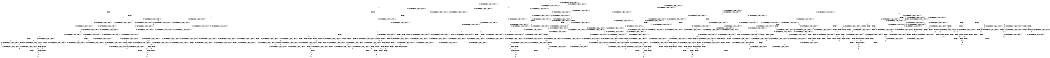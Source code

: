 digraph BCG {
size = "7, 10.5";
center = TRUE;
node [shape = circle];
0 [peripheries = 2];
0 -> 1 [label = "EX !0 !ATOMIC_EXCH_BRANCH (1, +0, FALSE, +0, 1, TRUE) !{0, 1, 2}"];
0 -> 2 [label = "EX !2 !ATOMIC_EXCH_BRANCH (1, +1, TRUE, +0, 2, TRUE) !{0, 1, 2}"];
0 -> 3 [label = "EX !1 !ATOMIC_EXCH_BRANCH (2, +1, TRUE, +0, 2, TRUE) !{0, 1, 2}"];
0 -> 4 [label = "EX !0 !ATOMIC_EXCH_BRANCH (1, +0, FALSE, +0, 1, TRUE) !{0, 1, 2}"];
1 -> 1 [label = "EX !0 !ATOMIC_EXCH_BRANCH (1, +0, FALSE, +0, 1, TRUE) !{0, 1, 2}"];
1 -> 5 [label = "EX !2 !ATOMIC_EXCH_BRANCH (1, +1, TRUE, +0, 2, TRUE) !{0, 1, 2}"];
1 -> 6 [label = "EX !1 !ATOMIC_EXCH_BRANCH (2, +1, TRUE, +0, 2, TRUE) !{0, 1, 2}"];
1 -> 4 [label = "EX !0 !ATOMIC_EXCH_BRANCH (1, +0, FALSE, +0, 1, TRUE) !{0, 1, 2}"];
2 -> 7 [label = "EX !0 !ATOMIC_EXCH_BRANCH (1, +0, FALSE, +0, 1, FALSE) !{0, 1, 2}"];
2 -> 8 [label = "EX !1 !ATOMIC_EXCH_BRANCH (2, +1, TRUE, +0, 2, TRUE) !{0, 1, 2}"];
2 -> 9 [label = "TERMINATE !2"];
2 -> 10 [label = "EX !0 !ATOMIC_EXCH_BRANCH (1, +0, FALSE, +0, 1, FALSE) !{0, 1, 2}"];
3 -> 11 [label = "EX !0 !ATOMIC_EXCH_BRANCH (1, +0, FALSE, +0, 1, TRUE) !{0, 1, 2}"];
3 -> 12 [label = "EX !2 !ATOMIC_EXCH_BRANCH (1, +1, TRUE, +0, 2, TRUE) !{0, 1, 2}"];
3 -> 13 [label = "TERMINATE !1"];
3 -> 14 [label = "EX !0 !ATOMIC_EXCH_BRANCH (1, +0, FALSE, +0, 1, TRUE) !{0, 1, 2}"];
4 -> 15 [label = "EX !1 !ATOMIC_EXCH_BRANCH (2, +1, TRUE, +0, 2, TRUE) !{0, 1, 2}"];
4 -> 4 [label = "EX !0 !ATOMIC_EXCH_BRANCH (1, +0, FALSE, +0, 1, TRUE) !{0, 1, 2}"];
4 -> 16 [label = "EX !2 !ATOMIC_EXCH_BRANCH (1, +1, TRUE, +0, 2, TRUE) !{0, 1, 2}"];
4 -> 17 [label = "EX !1 !ATOMIC_EXCH_BRANCH (2, +1, TRUE, +0, 2, TRUE) !{0, 1, 2}"];
5 -> 7 [label = "EX !0 !ATOMIC_EXCH_BRANCH (1, +0, FALSE, +0, 1, FALSE) !{0, 1, 2}"];
5 -> 18 [label = "EX !1 !ATOMIC_EXCH_BRANCH (2, +1, TRUE, +0, 2, TRUE) !{0, 1, 2}"];
5 -> 19 [label = "TERMINATE !2"];
5 -> 10 [label = "EX !0 !ATOMIC_EXCH_BRANCH (1, +0, FALSE, +0, 1, FALSE) !{0, 1, 2}"];
6 -> 11 [label = "EX !0 !ATOMIC_EXCH_BRANCH (1, +0, FALSE, +0, 1, TRUE) !{0, 1, 2}"];
6 -> 20 [label = "EX !2 !ATOMIC_EXCH_BRANCH (1, +1, TRUE, +0, 2, TRUE) !{0, 1, 2}"];
6 -> 21 [label = "TERMINATE !1"];
6 -> 14 [label = "EX !0 !ATOMIC_EXCH_BRANCH (1, +0, FALSE, +0, 1, TRUE) !{0, 1, 2}"];
7 -> 22 [label = "EX !0 !ATOMIC_EXCH_BRANCH (2, +0, FALSE, +0, 1, TRUE) !{0, 1, 2}"];
7 -> 23 [label = "EX !1 !ATOMIC_EXCH_BRANCH (2, +1, TRUE, +0, 2, TRUE) !{0, 1, 2}"];
7 -> 24 [label = "TERMINATE !2"];
7 -> 25 [label = "EX !0 !ATOMIC_EXCH_BRANCH (2, +0, FALSE, +0, 1, TRUE) !{0, 1, 2}"];
8 -> 26 [label = "EX !0 !ATOMIC_EXCH_BRANCH (1, +0, FALSE, +0, 1, FALSE) !{0, 1, 2}"];
8 -> 27 [label = "TERMINATE !2"];
8 -> 28 [label = "TERMINATE !1"];
8 -> 29 [label = "EX !0 !ATOMIC_EXCH_BRANCH (1, +0, FALSE, +0, 1, FALSE) !{0, 1, 2}"];
9 -> 30 [label = "EX !0 !ATOMIC_EXCH_BRANCH (1, +0, FALSE, +0, 1, FALSE) !{0, 1}"];
9 -> 31 [label = "EX !1 !ATOMIC_EXCH_BRANCH (2, +1, TRUE, +0, 2, TRUE) !{0, 1}"];
9 -> 32 [label = "EX !0 !ATOMIC_EXCH_BRANCH (1, +0, FALSE, +0, 1, FALSE) !{0, 1}"];
10 -> 33 [label = "EX !1 !ATOMIC_EXCH_BRANCH (2, +1, TRUE, +0, 2, TRUE) !{0, 1, 2}"];
10 -> 25 [label = "EX !0 !ATOMIC_EXCH_BRANCH (2, +0, FALSE, +0, 1, TRUE) !{0, 1, 2}"];
10 -> 34 [label = "EX !1 !ATOMIC_EXCH_BRANCH (2, +1, TRUE, +0, 2, TRUE) !{0, 1, 2}"];
10 -> 35 [label = "TERMINATE !2"];
11 -> 11 [label = "EX !0 !ATOMIC_EXCH_BRANCH (1, +0, FALSE, +0, 1, TRUE) !{0, 1, 2}"];
11 -> 20 [label = "EX !2 !ATOMIC_EXCH_BRANCH (1, +1, TRUE, +0, 2, TRUE) !{0, 1, 2}"];
11 -> 21 [label = "TERMINATE !1"];
11 -> 14 [label = "EX !0 !ATOMIC_EXCH_BRANCH (1, +0, FALSE, +0, 1, TRUE) !{0, 1, 2}"];
12 -> 26 [label = "EX !0 !ATOMIC_EXCH_BRANCH (1, +0, FALSE, +0, 1, FALSE) !{0, 1, 2}"];
12 -> 27 [label = "TERMINATE !2"];
12 -> 28 [label = "TERMINATE !1"];
12 -> 29 [label = "EX !0 !ATOMIC_EXCH_BRANCH (1, +0, FALSE, +0, 1, FALSE) !{0, 1, 2}"];
13 -> 36 [label = "EX !0 !ATOMIC_EXCH_BRANCH (1, +0, FALSE, +0, 1, TRUE) !{0, 2}"];
13 -> 37 [label = "EX !2 !ATOMIC_EXCH_BRANCH (1, +1, TRUE, +0, 2, TRUE) !{0, 2}"];
13 -> 38 [label = "EX !0 !ATOMIC_EXCH_BRANCH (1, +0, FALSE, +0, 1, TRUE) !{0, 2}"];
14 -> 14 [label = "EX !0 !ATOMIC_EXCH_BRANCH (1, +0, FALSE, +0, 1, TRUE) !{0, 1, 2}"];
14 -> 39 [label = "EX !2 !ATOMIC_EXCH_BRANCH (1, +1, TRUE, +0, 2, TRUE) !{0, 1, 2}"];
14 -> 40 [label = "TERMINATE !1"];
15 -> 41 [label = "EX !2 !ATOMIC_EXCH_BRANCH (1, +1, TRUE, +0, 2, TRUE) !{0, 1, 2}"];
15 -> 42 [label = "EX !0 !ATOMIC_EXCH_BRANCH (1, +0, FALSE, +0, 1, TRUE) !{0, 1, 2}"];
15 -> 43 [label = "EX !2 !ATOMIC_EXCH_BRANCH (1, +1, TRUE, +0, 2, TRUE) !{0, 1, 2}"];
15 -> 44 [label = "TERMINATE !1"];
16 -> 45 [label = "EX !1 !ATOMIC_EXCH_BRANCH (2, +1, TRUE, +0, 2, TRUE) !{0, 1, 2}"];
16 -> 10 [label = "EX !0 !ATOMIC_EXCH_BRANCH (1, +0, FALSE, +0, 1, FALSE) !{0, 1, 2}"];
16 -> 46 [label = "EX !1 !ATOMIC_EXCH_BRANCH (2, +1, TRUE, +0, 2, TRUE) !{0, 1, 2}"];
16 -> 47 [label = "TERMINATE !2"];
17 -> 14 [label = "EX !0 !ATOMIC_EXCH_BRANCH (1, +0, FALSE, +0, 1, TRUE) !{0, 1, 2}"];
17 -> 39 [label = "EX !2 !ATOMIC_EXCH_BRANCH (1, +1, TRUE, +0, 2, TRUE) !{0, 1, 2}"];
17 -> 40 [label = "TERMINATE !1"];
18 -> 26 [label = "EX !0 !ATOMIC_EXCH_BRANCH (1, +0, FALSE, +0, 1, FALSE) !{0, 1, 2}"];
18 -> 48 [label = "TERMINATE !2"];
18 -> 49 [label = "TERMINATE !1"];
18 -> 29 [label = "EX !0 !ATOMIC_EXCH_BRANCH (1, +0, FALSE, +0, 1, FALSE) !{0, 1, 2}"];
19 -> 30 [label = "EX !0 !ATOMIC_EXCH_BRANCH (1, +0, FALSE, +0, 1, FALSE) !{0, 1}"];
19 -> 50 [label = "EX !1 !ATOMIC_EXCH_BRANCH (2, +1, TRUE, +0, 2, TRUE) !{0, 1}"];
19 -> 32 [label = "EX !0 !ATOMIC_EXCH_BRANCH (1, +0, FALSE, +0, 1, FALSE) !{0, 1}"];
20 -> 26 [label = "EX !0 !ATOMIC_EXCH_BRANCH (1, +0, FALSE, +0, 1, FALSE) !{0, 1, 2}"];
20 -> 48 [label = "TERMINATE !2"];
20 -> 49 [label = "TERMINATE !1"];
20 -> 29 [label = "EX !0 !ATOMIC_EXCH_BRANCH (1, +0, FALSE, +0, 1, FALSE) !{0, 1, 2}"];
21 -> 36 [label = "EX !0 !ATOMIC_EXCH_BRANCH (1, +0, FALSE, +0, 1, TRUE) !{0, 2}"];
21 -> 51 [label = "EX !2 !ATOMIC_EXCH_BRANCH (1, +1, TRUE, +0, 2, TRUE) !{0, 2}"];
21 -> 38 [label = "EX !0 !ATOMIC_EXCH_BRANCH (1, +0, FALSE, +0, 1, TRUE) !{0, 2}"];
22 -> 7 [label = "EX !0 !ATOMIC_EXCH_BRANCH (1, +0, FALSE, +0, 1, FALSE) !{0, 1, 2}"];
22 -> 18 [label = "EX !1 !ATOMIC_EXCH_BRANCH (2, +1, TRUE, +0, 2, TRUE) !{0, 1, 2}"];
22 -> 19 [label = "TERMINATE !2"];
22 -> 10 [label = "EX !0 !ATOMIC_EXCH_BRANCH (1, +0, FALSE, +0, 1, FALSE) !{0, 1, 2}"];
23 -> 52 [label = "EX !0 !ATOMIC_EXCH_BRANCH (2, +0, FALSE, +0, 1, FALSE) !{0, 1, 2}"];
23 -> 53 [label = "TERMINATE !2"];
23 -> 54 [label = "TERMINATE !1"];
23 -> 55 [label = "EX !0 !ATOMIC_EXCH_BRANCH (2, +0, FALSE, +0, 1, FALSE) !{0, 1, 2}"];
24 -> 56 [label = "EX !0 !ATOMIC_EXCH_BRANCH (2, +0, FALSE, +0, 1, TRUE) !{0, 1}"];
24 -> 57 [label = "EX !1 !ATOMIC_EXCH_BRANCH (2, +1, TRUE, +0, 2, TRUE) !{0, 1}"];
24 -> 58 [label = "EX !0 !ATOMIC_EXCH_BRANCH (2, +0, FALSE, +0, 1, TRUE) !{0, 1}"];
25 -> 45 [label = "EX !1 !ATOMIC_EXCH_BRANCH (2, +1, TRUE, +0, 2, TRUE) !{0, 1, 2}"];
25 -> 10 [label = "EX !0 !ATOMIC_EXCH_BRANCH (1, +0, FALSE, +0, 1, FALSE) !{0, 1, 2}"];
25 -> 46 [label = "EX !1 !ATOMIC_EXCH_BRANCH (2, +1, TRUE, +0, 2, TRUE) !{0, 1, 2}"];
25 -> 47 [label = "TERMINATE !2"];
26 -> 52 [label = "EX !0 !ATOMIC_EXCH_BRANCH (2, +0, FALSE, +0, 1, FALSE) !{0, 1, 2}"];
26 -> 53 [label = "TERMINATE !2"];
26 -> 54 [label = "TERMINATE !1"];
26 -> 55 [label = "EX !0 !ATOMIC_EXCH_BRANCH (2, +0, FALSE, +0, 1, FALSE) !{0, 1, 2}"];
27 -> 59 [label = "EX !0 !ATOMIC_EXCH_BRANCH (1, +0, FALSE, +0, 1, FALSE) !{0, 1}"];
27 -> 60 [label = "TERMINATE !1"];
27 -> 61 [label = "EX !0 !ATOMIC_EXCH_BRANCH (1, +0, FALSE, +0, 1, FALSE) !{0, 1}"];
28 -> 62 [label = "EX !0 !ATOMIC_EXCH_BRANCH (1, +0, FALSE, +0, 1, FALSE) !{0, 2}"];
28 -> 60 [label = "TERMINATE !2"];
28 -> 63 [label = "EX !0 !ATOMIC_EXCH_BRANCH (1, +0, FALSE, +0, 1, FALSE) !{0, 2}"];
29 -> 55 [label = "EX !0 !ATOMIC_EXCH_BRANCH (2, +0, FALSE, +0, 1, FALSE) !{0, 1, 2}"];
29 -> 64 [label = "TERMINATE !2"];
29 -> 65 [label = "TERMINATE !1"];
30 -> 56 [label = "EX !0 !ATOMIC_EXCH_BRANCH (2, +0, FALSE, +0, 1, TRUE) !{0, 1}"];
30 -> 57 [label = "EX !1 !ATOMIC_EXCH_BRANCH (2, +1, TRUE, +0, 2, TRUE) !{0, 1}"];
30 -> 58 [label = "EX !0 !ATOMIC_EXCH_BRANCH (2, +0, FALSE, +0, 1, TRUE) !{0, 1}"];
31 -> 59 [label = "EX !0 !ATOMIC_EXCH_BRANCH (1, +0, FALSE, +0, 1, FALSE) !{0, 1}"];
31 -> 60 [label = "TERMINATE !1"];
31 -> 61 [label = "EX !0 !ATOMIC_EXCH_BRANCH (1, +0, FALSE, +0, 1, FALSE) !{0, 1}"];
32 -> 66 [label = "EX !1 !ATOMIC_EXCH_BRANCH (2, +1, TRUE, +0, 2, TRUE) !{0, 1}"];
32 -> 58 [label = "EX !0 !ATOMIC_EXCH_BRANCH (2, +0, FALSE, +0, 1, TRUE) !{0, 1}"];
32 -> 67 [label = "EX !1 !ATOMIC_EXCH_BRANCH (2, +1, TRUE, +0, 2, TRUE) !{0, 1}"];
33 -> 68 [label = "EX !0 !ATOMIC_EXCH_BRANCH (2, +0, FALSE, +0, 1, FALSE) !{0, 1, 2}"];
33 -> 69 [label = "TERMINATE !2"];
33 -> 70 [label = "TERMINATE !1"];
34 -> 55 [label = "EX !0 !ATOMIC_EXCH_BRANCH (2, +0, FALSE, +0, 1, FALSE) !{0, 1, 2}"];
34 -> 64 [label = "TERMINATE !2"];
34 -> 65 [label = "TERMINATE !1"];
35 -> 71 [label = "EX !0 !ATOMIC_EXCH_BRANCH (2, +0, FALSE, +0, 1, TRUE) !{0, 1}"];
35 -> 72 [label = "EX !1 !ATOMIC_EXCH_BRANCH (2, +1, TRUE, +0, 2, TRUE) !{0, 1}"];
36 -> 36 [label = "EX !0 !ATOMIC_EXCH_BRANCH (1, +0, FALSE, +0, 1, TRUE) !{0, 2}"];
36 -> 51 [label = "EX !2 !ATOMIC_EXCH_BRANCH (1, +1, TRUE, +0, 2, TRUE) !{0, 2}"];
36 -> 38 [label = "EX !0 !ATOMIC_EXCH_BRANCH (1, +0, FALSE, +0, 1, TRUE) !{0, 2}"];
37 -> 62 [label = "EX !0 !ATOMIC_EXCH_BRANCH (1, +0, FALSE, +0, 1, FALSE) !{0, 2}"];
37 -> 60 [label = "TERMINATE !2"];
37 -> 63 [label = "EX !0 !ATOMIC_EXCH_BRANCH (1, +0, FALSE, +0, 1, FALSE) !{0, 2}"];
38 -> 73 [label = "EX !2 !ATOMIC_EXCH_BRANCH (1, +1, TRUE, +0, 2, TRUE) !{0, 2}"];
38 -> 38 [label = "EX !0 !ATOMIC_EXCH_BRANCH (1, +0, FALSE, +0, 1, TRUE) !{0, 2}"];
38 -> 74 [label = "EX !2 !ATOMIC_EXCH_BRANCH (1, +1, TRUE, +0, 2, TRUE) !{0, 2}"];
39 -> 29 [label = "EX !0 !ATOMIC_EXCH_BRANCH (1, +0, FALSE, +0, 1, FALSE) !{0, 1, 2}"];
39 -> 75 [label = "TERMINATE !2"];
39 -> 76 [label = "TERMINATE !1"];
40 -> 77 [label = "EX !0 !ATOMIC_EXCH_BRANCH (1, +0, FALSE, +0, 1, TRUE) !{0, 2}"];
40 -> 78 [label = "EX !2 !ATOMIC_EXCH_BRANCH (1, +1, TRUE, +0, 2, TRUE) !{0, 2}"];
41 -> 79 [label = "EX !0 !ATOMIC_EXCH_BRANCH (1, +0, FALSE, +0, 1, FALSE) !{0, 1, 2}"];
41 -> 80 [label = "TERMINATE !2"];
41 -> 81 [label = "TERMINATE !1"];
41 -> 29 [label = "EX !0 !ATOMIC_EXCH_BRANCH (1, +0, FALSE, +0, 1, FALSE) !{0, 1, 2}"];
42 -> 41 [label = "EX !2 !ATOMIC_EXCH_BRANCH (1, +1, TRUE, +0, 2, TRUE) !{0, 1, 2}"];
42 -> 42 [label = "EX !0 !ATOMIC_EXCH_BRANCH (1, +0, FALSE, +0, 1, TRUE) !{0, 1, 2}"];
42 -> 43 [label = "EX !2 !ATOMIC_EXCH_BRANCH (1, +1, TRUE, +0, 2, TRUE) !{0, 1, 2}"];
42 -> 44 [label = "TERMINATE !1"];
43 -> 82 [label = "EX !0 !ATOMIC_EXCH_BRANCH (1, +0, FALSE, +0, 1, FALSE) !{0, 1, 2}"];
43 -> 83 [label = "TERMINATE !2"];
43 -> 84 [label = "TERMINATE !1"];
44 -> 85 [label = "EX !0 !ATOMIC_EXCH_BRANCH (1, +0, FALSE, +0, 1, TRUE) !{0, 2}"];
44 -> 86 [label = "EX !2 !ATOMIC_EXCH_BRANCH (1, +1, TRUE, +0, 2, TRUE) !{0, 2}"];
45 -> 82 [label = "EX !0 !ATOMIC_EXCH_BRANCH (1, +0, FALSE, +0, 1, FALSE) !{0, 1, 2}"];
45 -> 83 [label = "TERMINATE !2"];
45 -> 84 [label = "TERMINATE !1"];
46 -> 29 [label = "EX !0 !ATOMIC_EXCH_BRANCH (1, +0, FALSE, +0, 1, FALSE) !{0, 1, 2}"];
46 -> 75 [label = "TERMINATE !2"];
46 -> 76 [label = "TERMINATE !1"];
47 -> 87 [label = "EX !0 !ATOMIC_EXCH_BRANCH (1, +0, FALSE, +0, 1, FALSE) !{0, 1}"];
47 -> 88 [label = "EX !1 !ATOMIC_EXCH_BRANCH (2, +1, TRUE, +0, 2, TRUE) !{0, 1}"];
48 -> 59 [label = "EX !0 !ATOMIC_EXCH_BRANCH (1, +0, FALSE, +0, 1, FALSE) !{0, 1}"];
48 -> 89 [label = "TERMINATE !1"];
48 -> 61 [label = "EX !0 !ATOMIC_EXCH_BRANCH (1, +0, FALSE, +0, 1, FALSE) !{0, 1}"];
49 -> 62 [label = "EX !0 !ATOMIC_EXCH_BRANCH (1, +0, FALSE, +0, 1, FALSE) !{0, 2}"];
49 -> 89 [label = "TERMINATE !2"];
49 -> 63 [label = "EX !0 !ATOMIC_EXCH_BRANCH (1, +0, FALSE, +0, 1, FALSE) !{0, 2}"];
50 -> 59 [label = "EX !0 !ATOMIC_EXCH_BRANCH (1, +0, FALSE, +0, 1, FALSE) !{0, 1}"];
50 -> 89 [label = "TERMINATE !1"];
50 -> 61 [label = "EX !0 !ATOMIC_EXCH_BRANCH (1, +0, FALSE, +0, 1, FALSE) !{0, 1}"];
51 -> 62 [label = "EX !0 !ATOMIC_EXCH_BRANCH (1, +0, FALSE, +0, 1, FALSE) !{0, 2}"];
51 -> 89 [label = "TERMINATE !2"];
51 -> 63 [label = "EX !0 !ATOMIC_EXCH_BRANCH (1, +0, FALSE, +0, 1, FALSE) !{0, 2}"];
52 -> 90 [label = "TERMINATE !0"];
52 -> 91 [label = "TERMINATE !2"];
52 -> 92 [label = "TERMINATE !1"];
53 -> 93 [label = "EX !0 !ATOMIC_EXCH_BRANCH (2, +0, FALSE, +0, 1, FALSE) !{0, 1}"];
53 -> 94 [label = "TERMINATE !1"];
53 -> 95 [label = "EX !0 !ATOMIC_EXCH_BRANCH (2, +0, FALSE, +0, 1, FALSE) !{0, 1}"];
54 -> 96 [label = "EX !0 !ATOMIC_EXCH_BRANCH (2, +0, FALSE, +0, 1, FALSE) !{0, 2}"];
54 -> 94 [label = "TERMINATE !2"];
54 -> 97 [label = "EX !0 !ATOMIC_EXCH_BRANCH (2, +0, FALSE, +0, 1, FALSE) !{0, 2}"];
55 -> 98 [label = "TERMINATE !0"];
55 -> 99 [label = "TERMINATE !2"];
55 -> 100 [label = "TERMINATE !1"];
56 -> 30 [label = "EX !0 !ATOMIC_EXCH_BRANCH (1, +0, FALSE, +0, 1, FALSE) !{0, 1}"];
56 -> 50 [label = "EX !1 !ATOMIC_EXCH_BRANCH (2, +1, TRUE, +0, 2, TRUE) !{0, 1}"];
56 -> 32 [label = "EX !0 !ATOMIC_EXCH_BRANCH (1, +0, FALSE, +0, 1, FALSE) !{0, 1}"];
57 -> 93 [label = "EX !0 !ATOMIC_EXCH_BRANCH (2, +0, FALSE, +0, 1, FALSE) !{0, 1}"];
57 -> 94 [label = "TERMINATE !1"];
57 -> 95 [label = "EX !0 !ATOMIC_EXCH_BRANCH (2, +0, FALSE, +0, 1, FALSE) !{0, 1}"];
58 -> 101 [label = "EX !1 !ATOMIC_EXCH_BRANCH (2, +1, TRUE, +0, 2, TRUE) !{0, 1}"];
58 -> 32 [label = "EX !0 !ATOMIC_EXCH_BRANCH (1, +0, FALSE, +0, 1, FALSE) !{0, 1}"];
58 -> 102 [label = "EX !1 !ATOMIC_EXCH_BRANCH (2, +1, TRUE, +0, 2, TRUE) !{0, 1}"];
59 -> 93 [label = "EX !0 !ATOMIC_EXCH_BRANCH (2, +0, FALSE, +0, 1, FALSE) !{0, 1}"];
59 -> 94 [label = "TERMINATE !1"];
59 -> 95 [label = "EX !0 !ATOMIC_EXCH_BRANCH (2, +0, FALSE, +0, 1, FALSE) !{0, 1}"];
60 -> 103 [label = "EX !0 !ATOMIC_EXCH_BRANCH (1, +0, FALSE, +0, 1, FALSE) !{0}"];
60 -> 104 [label = "EX !0 !ATOMIC_EXCH_BRANCH (1, +0, FALSE, +0, 1, FALSE) !{0}"];
61 -> 95 [label = "EX !0 !ATOMIC_EXCH_BRANCH (2, +0, FALSE, +0, 1, FALSE) !{0, 1}"];
61 -> 105 [label = "TERMINATE !1"];
62 -> 96 [label = "EX !0 !ATOMIC_EXCH_BRANCH (2, +0, FALSE, +0, 1, FALSE) !{0, 2}"];
62 -> 94 [label = "TERMINATE !2"];
62 -> 97 [label = "EX !0 !ATOMIC_EXCH_BRANCH (2, +0, FALSE, +0, 1, FALSE) !{0, 2}"];
63 -> 97 [label = "EX !0 !ATOMIC_EXCH_BRANCH (2, +0, FALSE, +0, 1, FALSE) !{0, 2}"];
63 -> 106 [label = "TERMINATE !2"];
64 -> 107 [label = "EX !0 !ATOMIC_EXCH_BRANCH (2, +0, FALSE, +0, 1, FALSE) !{0, 1}"];
64 -> 108 [label = "TERMINATE !1"];
65 -> 109 [label = "EX !0 !ATOMIC_EXCH_BRANCH (2, +0, FALSE, +0, 1, FALSE) !{0, 2}"];
65 -> 108 [label = "TERMINATE !2"];
66 -> 110 [label = "EX !0 !ATOMIC_EXCH_BRANCH (2, +0, FALSE, +0, 1, FALSE) !{0, 1}"];
66 -> 111 [label = "TERMINATE !1"];
66 -> 95 [label = "EX !0 !ATOMIC_EXCH_BRANCH (2, +0, FALSE, +0, 1, FALSE) !{0, 1}"];
67 -> 95 [label = "EX !0 !ATOMIC_EXCH_BRANCH (2, +0, FALSE, +0, 1, FALSE) !{0, 1}"];
67 -> 105 [label = "TERMINATE !1"];
68 -> 112 [label = "TERMINATE !0"];
68 -> 113 [label = "TERMINATE !2"];
68 -> 114 [label = "TERMINATE !1"];
69 -> 115 [label = "EX !0 !ATOMIC_EXCH_BRANCH (2, +0, FALSE, +0, 1, FALSE) !{0, 1}"];
69 -> 116 [label = "TERMINATE !1"];
70 -> 117 [label = "EX !0 !ATOMIC_EXCH_BRANCH (2, +0, FALSE, +0, 1, FALSE) !{0, 2}"];
70 -> 116 [label = "TERMINATE !2"];
71 -> 87 [label = "EX !0 !ATOMIC_EXCH_BRANCH (1, +0, FALSE, +0, 1, FALSE) !{0, 1}"];
71 -> 88 [label = "EX !1 !ATOMIC_EXCH_BRANCH (2, +1, TRUE, +0, 2, TRUE) !{0, 1}"];
72 -> 107 [label = "EX !0 !ATOMIC_EXCH_BRANCH (2, +0, FALSE, +0, 1, FALSE) !{0, 1}"];
72 -> 108 [label = "TERMINATE !1"];
73 -> 118 [label = "EX !0 !ATOMIC_EXCH_BRANCH (1, +0, FALSE, +0, 1, FALSE) !{0, 2}"];
73 -> 119 [label = "TERMINATE !2"];
73 -> 63 [label = "EX !0 !ATOMIC_EXCH_BRANCH (1, +0, FALSE, +0, 1, FALSE) !{0, 2}"];
74 -> 63 [label = "EX !0 !ATOMIC_EXCH_BRANCH (1, +0, FALSE, +0, 1, FALSE) !{0, 2}"];
74 -> 120 [label = "TERMINATE !2"];
75 -> 121 [label = "EX !0 !ATOMIC_EXCH_BRANCH (1, +0, FALSE, +0, 1, FALSE) !{0, 1}"];
75 -> 122 [label = "TERMINATE !1"];
76 -> 123 [label = "EX !0 !ATOMIC_EXCH_BRANCH (1, +0, FALSE, +0, 1, FALSE) !{0, 2}"];
76 -> 122 [label = "TERMINATE !2"];
77 -> 77 [label = "EX !0 !ATOMIC_EXCH_BRANCH (1, +0, FALSE, +0, 1, TRUE) !{0, 2}"];
77 -> 78 [label = "EX !2 !ATOMIC_EXCH_BRANCH (1, +1, TRUE, +0, 2, TRUE) !{0, 2}"];
78 -> 123 [label = "EX !0 !ATOMIC_EXCH_BRANCH (1, +0, FALSE, +0, 1, FALSE) !{0, 2}"];
78 -> 122 [label = "TERMINATE !2"];
79 -> 124 [label = "EX !0 !ATOMIC_EXCH_BRANCH (2, +0, FALSE, +0, 1, FALSE) !{0, 1, 2}"];
79 -> 125 [label = "TERMINATE !2"];
79 -> 126 [label = "TERMINATE !1"];
79 -> 55 [label = "EX !0 !ATOMIC_EXCH_BRANCH (2, +0, FALSE, +0, 1, FALSE) !{0, 1, 2}"];
80 -> 127 [label = "EX !0 !ATOMIC_EXCH_BRANCH (1, +0, FALSE, +0, 1, FALSE) !{0, 1}"];
80 -> 128 [label = "TERMINATE !1"];
81 -> 129 [label = "EX !0 !ATOMIC_EXCH_BRANCH (1, +0, FALSE, +0, 1, FALSE) !{0, 2}"];
81 -> 128 [label = "TERMINATE !2"];
82 -> 68 [label = "EX !0 !ATOMIC_EXCH_BRANCH (2, +0, FALSE, +0, 1, FALSE) !{0, 1, 2}"];
82 -> 69 [label = "TERMINATE !2"];
82 -> 70 [label = "TERMINATE !1"];
83 -> 130 [label = "EX !0 !ATOMIC_EXCH_BRANCH (1, +0, FALSE, +0, 1, FALSE) !{0, 1}"];
83 -> 131 [label = "TERMINATE !1"];
84 -> 132 [label = "EX !0 !ATOMIC_EXCH_BRANCH (1, +0, FALSE, +0, 1, FALSE) !{0, 2}"];
84 -> 131 [label = "TERMINATE !2"];
85 -> 85 [label = "EX !0 !ATOMIC_EXCH_BRANCH (1, +0, FALSE, +0, 1, TRUE) !{0, 2}"];
85 -> 86 [label = "EX !2 !ATOMIC_EXCH_BRANCH (1, +1, TRUE, +0, 2, TRUE) !{0, 2}"];
86 -> 132 [label = "EX !0 !ATOMIC_EXCH_BRANCH (1, +0, FALSE, +0, 1, FALSE) !{0, 2}"];
86 -> 131 [label = "TERMINATE !2"];
87 -> 71 [label = "EX !0 !ATOMIC_EXCH_BRANCH (2, +0, FALSE, +0, 1, TRUE) !{0, 1}"];
87 -> 72 [label = "EX !1 !ATOMIC_EXCH_BRANCH (2, +1, TRUE, +0, 2, TRUE) !{0, 1}"];
88 -> 121 [label = "EX !0 !ATOMIC_EXCH_BRANCH (1, +0, FALSE, +0, 1, FALSE) !{0, 1}"];
88 -> 122 [label = "TERMINATE !1"];
89 -> 103 [label = "EX !0 !ATOMIC_EXCH_BRANCH (1, +0, FALSE, +0, 1, FALSE) !{0}"];
89 -> 104 [label = "EX !0 !ATOMIC_EXCH_BRANCH (1, +0, FALSE, +0, 1, FALSE) !{0}"];
90 -> 133 [label = "TERMINATE !2"];
90 -> 134 [label = "TERMINATE !1"];
91 -> 133 [label = "TERMINATE !0"];
91 -> 135 [label = "TERMINATE !1"];
92 -> 134 [label = "TERMINATE !0"];
92 -> 135 [label = "TERMINATE !2"];
93 -> 133 [label = "TERMINATE !0"];
93 -> 135 [label = "TERMINATE !1"];
94 -> 136 [label = "EX !0 !ATOMIC_EXCH_BRANCH (2, +0, FALSE, +0, 1, FALSE) !{0}"];
94 -> 137 [label = "EX !0 !ATOMIC_EXCH_BRANCH (2, +0, FALSE, +0, 1, FALSE) !{0}"];
95 -> 138 [label = "TERMINATE !0"];
95 -> 139 [label = "TERMINATE !1"];
96 -> 134 [label = "TERMINATE !0"];
96 -> 135 [label = "TERMINATE !2"];
97 -> 140 [label = "TERMINATE !0"];
97 -> 141 [label = "TERMINATE !2"];
98 -> 142 [label = "TERMINATE !2"];
98 -> 143 [label = "TERMINATE !1"];
99 -> 142 [label = "TERMINATE !0"];
99 -> 144 [label = "TERMINATE !1"];
100 -> 143 [label = "TERMINATE !0"];
100 -> 144 [label = "TERMINATE !2"];
101 -> 145 [label = "EX !0 !ATOMIC_EXCH_BRANCH (1, +0, FALSE, +0, 1, FALSE) !{0, 1}"];
101 -> 146 [label = "TERMINATE !1"];
101 -> 61 [label = "EX !0 !ATOMIC_EXCH_BRANCH (1, +0, FALSE, +0, 1, FALSE) !{0, 1}"];
102 -> 61 [label = "EX !0 !ATOMIC_EXCH_BRANCH (1, +0, FALSE, +0, 1, FALSE) !{0, 1}"];
102 -> 147 [label = "TERMINATE !1"];
103 -> 136 [label = "EX !0 !ATOMIC_EXCH_BRANCH (2, +0, FALSE, +0, 1, FALSE) !{0}"];
103 -> 137 [label = "EX !0 !ATOMIC_EXCH_BRANCH (2, +0, FALSE, +0, 1, FALSE) !{0}"];
104 -> 137 [label = "EX !0 !ATOMIC_EXCH_BRANCH (2, +0, FALSE, +0, 1, FALSE) !{0}"];
105 -> 148 [label = "EX !0 !ATOMIC_EXCH_BRANCH (2, +0, FALSE, +0, 1, FALSE) !{0}"];
106 -> 149 [label = "EX !0 !ATOMIC_EXCH_BRANCH (2, +0, FALSE, +0, 1, FALSE) !{0}"];
107 -> 142 [label = "TERMINATE !0"];
107 -> 144 [label = "TERMINATE !1"];
108 -> 150 [label = "EX !0 !ATOMIC_EXCH_BRANCH (2, +0, FALSE, +0, 1, FALSE) !{0}"];
109 -> 143 [label = "TERMINATE !0"];
109 -> 144 [label = "TERMINATE !2"];
110 -> 151 [label = "TERMINATE !0"];
110 -> 152 [label = "TERMINATE !1"];
111 -> 153 [label = "EX !0 !ATOMIC_EXCH_BRANCH (2, +0, FALSE, +0, 1, FALSE) !{0}"];
112 -> 154 [label = "TERMINATE !2"];
112 -> 155 [label = "TERMINATE !1"];
113 -> 154 [label = "TERMINATE !0"];
113 -> 156 [label = "TERMINATE !1"];
114 -> 155 [label = "TERMINATE !0"];
114 -> 156 [label = "TERMINATE !2"];
115 -> 154 [label = "TERMINATE !0"];
115 -> 156 [label = "TERMINATE !1"];
116 -> 157 [label = "EX !0 !ATOMIC_EXCH_BRANCH (2, +0, FALSE, +0, 1, FALSE) !{0}"];
117 -> 155 [label = "TERMINATE !0"];
117 -> 156 [label = "TERMINATE !2"];
118 -> 158 [label = "EX !0 !ATOMIC_EXCH_BRANCH (2, +0, FALSE, +0, 1, FALSE) !{0, 2}"];
118 -> 159 [label = "TERMINATE !2"];
118 -> 97 [label = "EX !0 !ATOMIC_EXCH_BRANCH (2, +0, FALSE, +0, 1, FALSE) !{0, 2}"];
119 -> 160 [label = "EX !0 !ATOMIC_EXCH_BRANCH (1, +0, FALSE, +0, 1, FALSE) !{0}"];
120 -> 161 [label = "EX !0 !ATOMIC_EXCH_BRANCH (1, +0, FALSE, +0, 1, FALSE) !{0}"];
121 -> 107 [label = "EX !0 !ATOMIC_EXCH_BRANCH (2, +0, FALSE, +0, 1, FALSE) !{0, 1}"];
121 -> 108 [label = "TERMINATE !1"];
122 -> 162 [label = "EX !0 !ATOMIC_EXCH_BRANCH (1, +0, FALSE, +0, 1, FALSE) !{0}"];
123 -> 109 [label = "EX !0 !ATOMIC_EXCH_BRANCH (2, +0, FALSE, +0, 1, FALSE) !{0, 2}"];
123 -> 108 [label = "TERMINATE !2"];
124 -> 163 [label = "TERMINATE !0"];
124 -> 164 [label = "TERMINATE !2"];
124 -> 165 [label = "TERMINATE !1"];
125 -> 166 [label = "EX !0 !ATOMIC_EXCH_BRANCH (2, +0, FALSE, +0, 1, FALSE) !{0, 1}"];
125 -> 167 [label = "TERMINATE !1"];
126 -> 168 [label = "EX !0 !ATOMIC_EXCH_BRANCH (2, +0, FALSE, +0, 1, FALSE) !{0, 2}"];
126 -> 167 [label = "TERMINATE !2"];
127 -> 166 [label = "EX !0 !ATOMIC_EXCH_BRANCH (2, +0, FALSE, +0, 1, FALSE) !{0, 1}"];
127 -> 167 [label = "TERMINATE !1"];
128 -> 169 [label = "EX !0 !ATOMIC_EXCH_BRANCH (1, +0, FALSE, +0, 1, FALSE) !{0}"];
129 -> 168 [label = "EX !0 !ATOMIC_EXCH_BRANCH (2, +0, FALSE, +0, 1, FALSE) !{0, 2}"];
129 -> 167 [label = "TERMINATE !2"];
130 -> 115 [label = "EX !0 !ATOMIC_EXCH_BRANCH (2, +0, FALSE, +0, 1, FALSE) !{0, 1}"];
130 -> 116 [label = "TERMINATE !1"];
131 -> 170 [label = "EX !0 !ATOMIC_EXCH_BRANCH (1, +0, FALSE, +0, 1, FALSE) !{0}"];
132 -> 117 [label = "EX !0 !ATOMIC_EXCH_BRANCH (2, +0, FALSE, +0, 1, FALSE) !{0, 2}"];
132 -> 116 [label = "TERMINATE !2"];
133 -> 171 [label = "TERMINATE !1"];
134 -> 171 [label = "TERMINATE !2"];
135 -> 171 [label = "TERMINATE !0"];
136 -> 171 [label = "TERMINATE !0"];
137 -> 172 [label = "TERMINATE !0"];
138 -> 173 [label = "TERMINATE !1"];
139 -> 173 [label = "TERMINATE !0"];
140 -> 174 [label = "TERMINATE !2"];
141 -> 174 [label = "TERMINATE !0"];
142 -> 175 [label = "TERMINATE !1"];
143 -> 175 [label = "TERMINATE !2"];
144 -> 175 [label = "TERMINATE !0"];
145 -> 110 [label = "EX !0 !ATOMIC_EXCH_BRANCH (2, +0, FALSE, +0, 1, FALSE) !{0, 1}"];
145 -> 111 [label = "TERMINATE !1"];
145 -> 95 [label = "EX !0 !ATOMIC_EXCH_BRANCH (2, +0, FALSE, +0, 1, FALSE) !{0, 1}"];
146 -> 176 [label = "EX !0 !ATOMIC_EXCH_BRANCH (1, +0, FALSE, +0, 1, FALSE) !{0}"];
147 -> 177 [label = "EX !0 !ATOMIC_EXCH_BRANCH (1, +0, FALSE, +0, 1, FALSE) !{0}"];
148 -> 173 [label = "TERMINATE !0"];
149 -> 174 [label = "TERMINATE !0"];
150 -> 175 [label = "TERMINATE !0"];
151 -> 178 [label = "TERMINATE !1"];
152 -> 178 [label = "TERMINATE !0"];
153 -> 178 [label = "TERMINATE !0"];
154 -> 179 [label = "TERMINATE !1"];
155 -> 179 [label = "TERMINATE !2"];
156 -> 179 [label = "TERMINATE !0"];
157 -> 179 [label = "TERMINATE !0"];
158 -> 180 [label = "TERMINATE !0"];
158 -> 181 [label = "TERMINATE !2"];
159 -> 182 [label = "EX !0 !ATOMIC_EXCH_BRANCH (2, +0, FALSE, +0, 1, FALSE) !{0}"];
160 -> 182 [label = "EX !0 !ATOMIC_EXCH_BRANCH (2, +0, FALSE, +0, 1, FALSE) !{0}"];
161 -> 149 [label = "EX !0 !ATOMIC_EXCH_BRANCH (2, +0, FALSE, +0, 1, FALSE) !{0}"];
162 -> 150 [label = "EX !0 !ATOMIC_EXCH_BRANCH (2, +0, FALSE, +0, 1, FALSE) !{0}"];
163 -> 183 [label = "TERMINATE !2"];
163 -> 184 [label = "TERMINATE !1"];
164 -> 183 [label = "TERMINATE !0"];
164 -> 185 [label = "TERMINATE !1"];
165 -> 184 [label = "TERMINATE !0"];
165 -> 185 [label = "TERMINATE !2"];
166 -> 183 [label = "TERMINATE !0"];
166 -> 185 [label = "TERMINATE !1"];
167 -> 186 [label = "EX !0 !ATOMIC_EXCH_BRANCH (2, +0, FALSE, +0, 1, FALSE) !{0}"];
168 -> 184 [label = "TERMINATE !0"];
168 -> 185 [label = "TERMINATE !2"];
169 -> 186 [label = "EX !0 !ATOMIC_EXCH_BRANCH (2, +0, FALSE, +0, 1, FALSE) !{0}"];
170 -> 157 [label = "EX !0 !ATOMIC_EXCH_BRANCH (2, +0, FALSE, +0, 1, FALSE) !{0}"];
171 -> 187 [label = "exit"];
172 -> 188 [label = "exit"];
173 -> 189 [label = "exit"];
174 -> 190 [label = "exit"];
175 -> 191 [label = "exit"];
176 -> 153 [label = "EX !0 !ATOMIC_EXCH_BRANCH (2, +0, FALSE, +0, 1, FALSE) !{0}"];
177 -> 148 [label = "EX !0 !ATOMIC_EXCH_BRANCH (2, +0, FALSE, +0, 1, FALSE) !{0}"];
178 -> 192 [label = "exit"];
179 -> 193 [label = "exit"];
180 -> 194 [label = "TERMINATE !2"];
181 -> 194 [label = "TERMINATE !0"];
182 -> 194 [label = "TERMINATE !0"];
183 -> 195 [label = "TERMINATE !1"];
184 -> 195 [label = "TERMINATE !2"];
185 -> 195 [label = "TERMINATE !0"];
186 -> 195 [label = "TERMINATE !0"];
194 -> 196 [label = "exit"];
195 -> 197 [label = "exit"];
}
